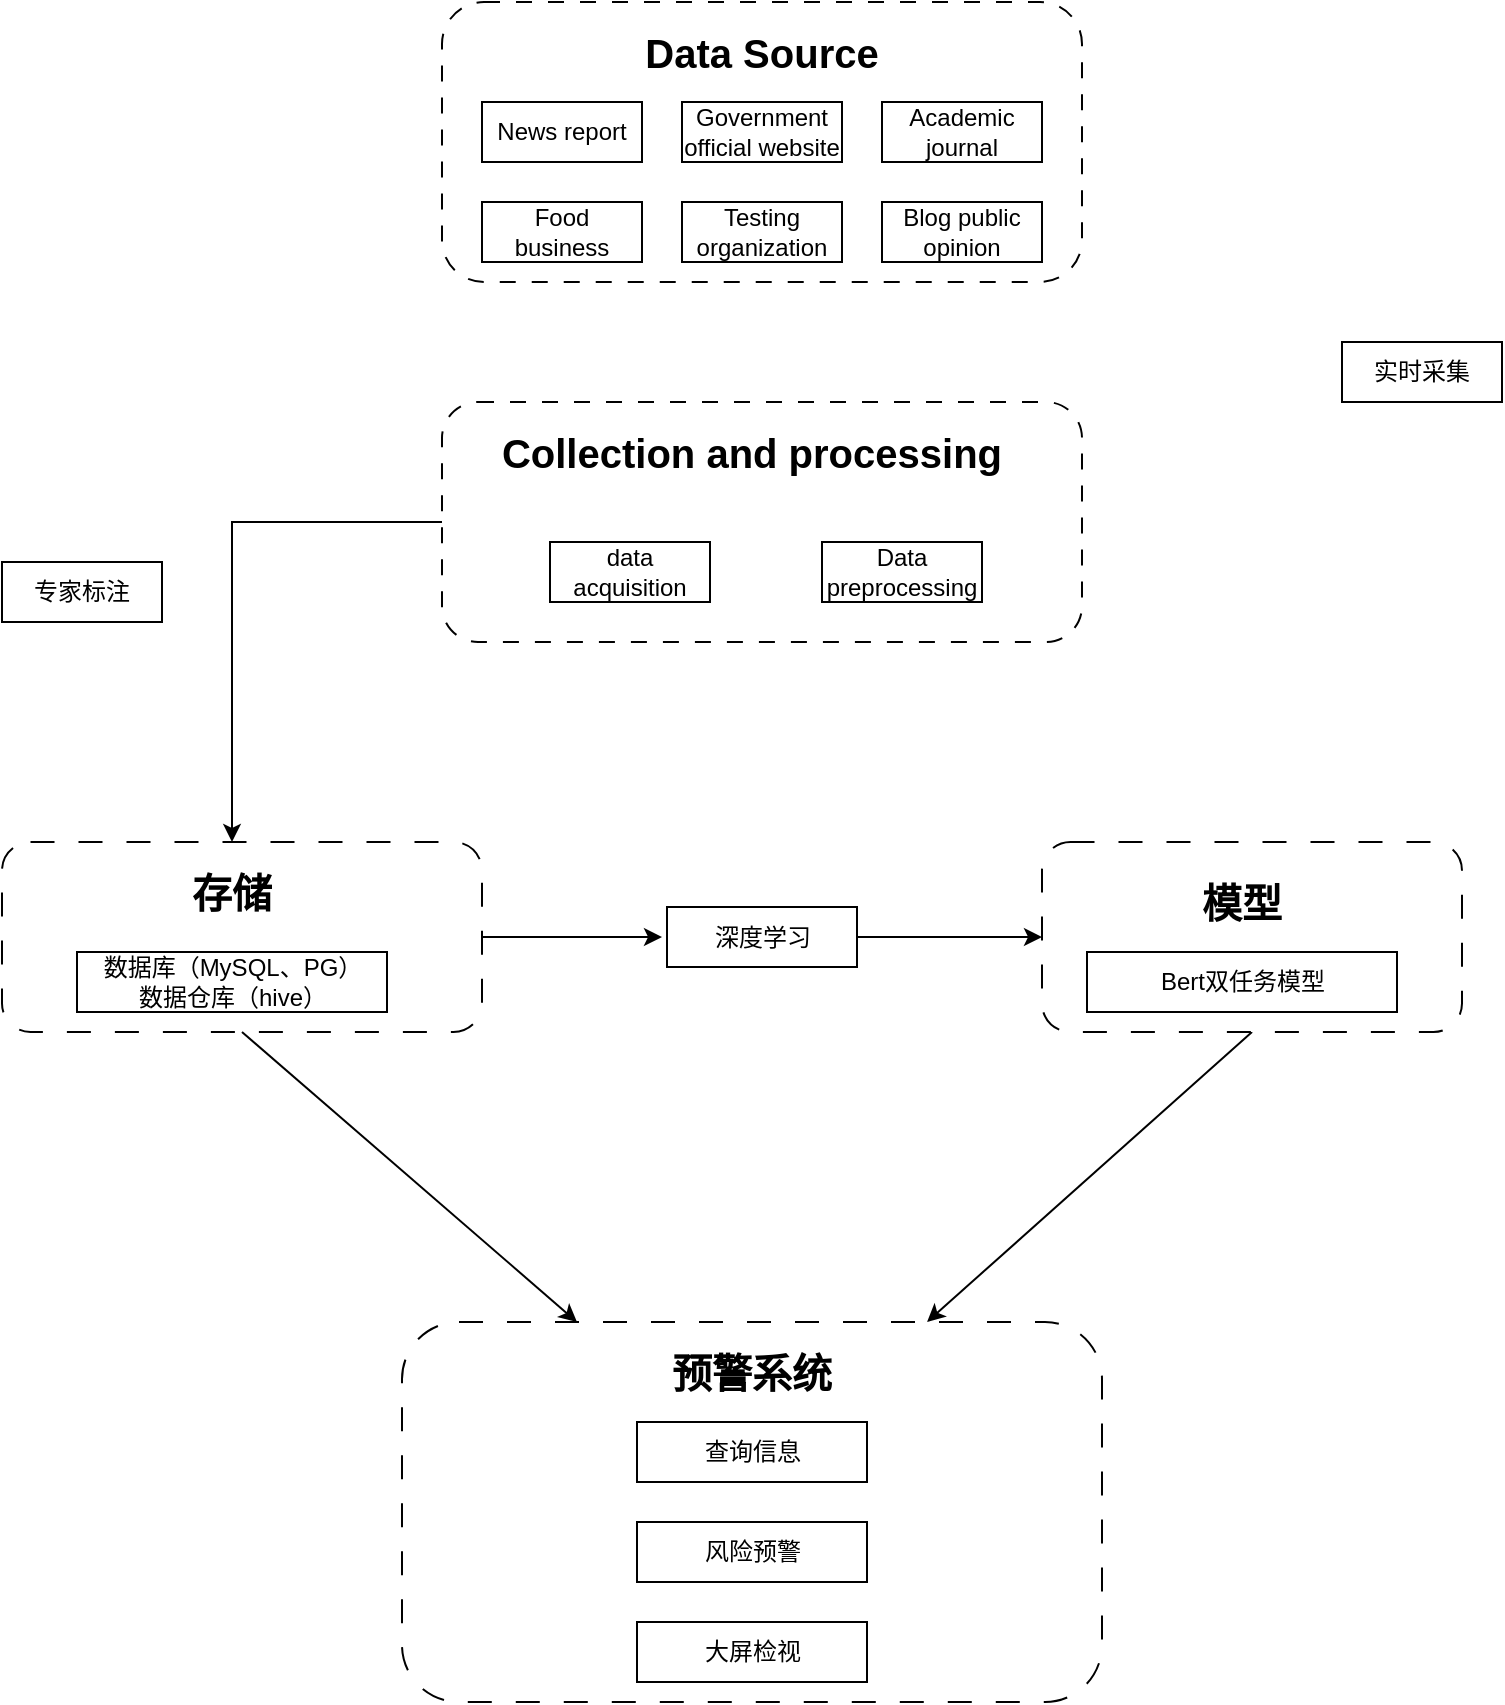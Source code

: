 <mxfile version="22.0.4" type="github">
  <diagram name="第 1 页" id="914V8sja4CJvC9ZfgKHP">
    <mxGraphModel dx="1008" dy="612" grid="1" gridSize="10" guides="1" tooltips="1" connect="1" arrows="1" fold="1" page="1" pageScale="1" pageWidth="827" pageHeight="1169" math="0" shadow="0">
      <root>
        <mxCell id="0" />
        <mxCell id="1" parent="0" />
        <mxCell id="tSgFQOaB9TfaK_oSHJal-1" value="" style="rounded=1;whiteSpace=wrap;html=1;dashed=1;dashPattern=8 8;" parent="1" vertex="1">
          <mxGeometry x="320" y="20" width="320" height="140" as="geometry" />
        </mxCell>
        <mxCell id="tSgFQOaB9TfaK_oSHJal-3" value="&lt;div style=&quot;font-size: 20px;&quot;&gt;&lt;font style=&quot;font-size: 20px;&quot;&gt;Data Source&lt;/font&gt;&lt;/div&gt;" style="text;html=1;strokeColor=none;fillColor=none;align=center;verticalAlign=middle;whiteSpace=wrap;rounded=0;fontStyle=1" parent="1" vertex="1">
          <mxGeometry x="400" y="20" width="160" height="50" as="geometry" />
        </mxCell>
        <mxCell id="tSgFQOaB9TfaK_oSHJal-4" value="News report" style="rounded=0;whiteSpace=wrap;html=1;" parent="1" vertex="1">
          <mxGeometry x="340" y="70" width="80" height="30" as="geometry" />
        </mxCell>
        <mxCell id="tSgFQOaB9TfaK_oSHJal-6" value="Government official website" style="rounded=0;whiteSpace=wrap;html=1;" parent="1" vertex="1">
          <mxGeometry x="440" y="70" width="80" height="30" as="geometry" />
        </mxCell>
        <mxCell id="tSgFQOaB9TfaK_oSHJal-7" value="Food business" style="rounded=0;whiteSpace=wrap;html=1;" parent="1" vertex="1">
          <mxGeometry x="340" y="120" width="80" height="30" as="geometry" />
        </mxCell>
        <mxCell id="tSgFQOaB9TfaK_oSHJal-8" value="Academic journal" style="rounded=0;whiteSpace=wrap;html=1;" parent="1" vertex="1">
          <mxGeometry x="540" y="70" width="80" height="30" as="geometry" />
        </mxCell>
        <mxCell id="tSgFQOaB9TfaK_oSHJal-9" value="Testing organization" style="rounded=0;whiteSpace=wrap;html=1;" parent="1" vertex="1">
          <mxGeometry x="440" y="120" width="80" height="30" as="geometry" />
        </mxCell>
        <mxCell id="tSgFQOaB9TfaK_oSHJal-10" value="&lt;div&gt;Blog public opinion&lt;/div&gt;" style="rounded=0;whiteSpace=wrap;html=1;" parent="1" vertex="1">
          <mxGeometry x="540" y="120" width="80" height="30" as="geometry" />
        </mxCell>
        <mxCell id="tSgFQOaB9TfaK_oSHJal-56" style="edgeStyle=orthogonalEdgeStyle;rounded=0;orthogonalLoop=1;jettySize=auto;html=1;entryX=0.5;entryY=0;entryDx=0;entryDy=0;" parent="1" source="tSgFQOaB9TfaK_oSHJal-11" target="tSgFQOaB9TfaK_oSHJal-24" edge="1">
          <mxGeometry relative="1" as="geometry" />
        </mxCell>
        <mxCell id="tSgFQOaB9TfaK_oSHJal-11" value="" style="rounded=1;whiteSpace=wrap;html=1;dashed=1;dashPattern=8 8;movable=1;resizable=1;rotatable=1;deletable=1;editable=1;locked=0;connectable=1;" parent="1" vertex="1">
          <mxGeometry x="320" y="220" width="320" height="120" as="geometry" />
        </mxCell>
        <mxCell id="tSgFQOaB9TfaK_oSHJal-12" value="&lt;div style=&quot;&quot;&gt;&lt;div style=&quot;&quot;&gt;&lt;font style=&quot;font-size: 20px;&quot;&gt;Collection and processing&lt;/font&gt;&lt;/div&gt;&lt;/div&gt;" style="text;html=1;strokeColor=none;fillColor=none;align=center;verticalAlign=middle;whiteSpace=wrap;rounded=0;fontStyle=1;movable=1;resizable=1;rotatable=1;deletable=1;editable=1;locked=0;connectable=1;" parent="1" vertex="1">
          <mxGeometry x="330" y="220" width="290" height="50" as="geometry" />
        </mxCell>
        <mxCell id="tSgFQOaB9TfaK_oSHJal-13" value="&lt;div&gt;data acquisition&lt;/div&gt;" style="rounded=0;whiteSpace=wrap;html=1;movable=1;resizable=1;rotatable=1;deletable=1;editable=1;locked=0;connectable=1;" parent="1" vertex="1">
          <mxGeometry x="374" y="290" width="80" height="30" as="geometry" />
        </mxCell>
        <mxCell id="tSgFQOaB9TfaK_oSHJal-14" value="&lt;div&gt;Data preprocessing&lt;/div&gt;" style="rounded=0;whiteSpace=wrap;html=1;movable=1;resizable=1;rotatable=1;deletable=1;editable=1;locked=0;connectable=1;" parent="1" vertex="1">
          <mxGeometry x="510" y="290" width="80" height="30" as="geometry" />
        </mxCell>
        <mxCell id="UhX6gxyfYK8tnjNSwVaa-3" style="edgeStyle=orthogonalEdgeStyle;rounded=0;orthogonalLoop=1;jettySize=auto;html=1;" edge="1" parent="1" source="tSgFQOaB9TfaK_oSHJal-23">
          <mxGeometry relative="1" as="geometry">
            <mxPoint x="430" y="487.5" as="targetPoint" />
          </mxGeometry>
        </mxCell>
        <mxCell id="tSgFQOaB9TfaK_oSHJal-23" value="" style="rounded=1;whiteSpace=wrap;html=1;strokeColor=default;dashed=1;dashPattern=12 12;" parent="1" vertex="1">
          <mxGeometry x="100" y="440" width="240" height="95" as="geometry" />
        </mxCell>
        <mxCell id="tSgFQOaB9TfaK_oSHJal-24" value="&lt;font style=&quot;font-size: 20px;&quot;&gt;存储&lt;/font&gt;" style="text;html=1;strokeColor=none;fillColor=none;align=center;verticalAlign=middle;whiteSpace=wrap;rounded=0;fontStyle=1" parent="1" vertex="1">
          <mxGeometry x="135" y="440" width="160" height="50" as="geometry" />
        </mxCell>
        <mxCell id="tSgFQOaB9TfaK_oSHJal-49" style="rounded=0;orthogonalLoop=1;jettySize=auto;html=1;entryX=0.25;entryY=0;entryDx=0;entryDy=0;exitX=0.5;exitY=1;exitDx=0;exitDy=0;" parent="1" source="tSgFQOaB9TfaK_oSHJal-23" target="tSgFQOaB9TfaK_oSHJal-47" edge="1">
          <mxGeometry relative="1" as="geometry" />
        </mxCell>
        <mxCell id="tSgFQOaB9TfaK_oSHJal-28" value="数据库（MySQL、PG）&lt;br&gt;数据仓库（hive）" style="rounded=0;whiteSpace=wrap;html=1;" parent="1" vertex="1">
          <mxGeometry x="137.5" y="495" width="155" height="30" as="geometry" />
        </mxCell>
        <mxCell id="tSgFQOaB9TfaK_oSHJal-48" style="rounded=0;orthogonalLoop=1;jettySize=auto;html=1;entryX=0.75;entryY=0;entryDx=0;entryDy=0;exitX=0.5;exitY=1;exitDx=0;exitDy=0;" parent="1" source="tSgFQOaB9TfaK_oSHJal-36" target="tSgFQOaB9TfaK_oSHJal-47" edge="1">
          <mxGeometry relative="1" as="geometry" />
        </mxCell>
        <mxCell id="tSgFQOaB9TfaK_oSHJal-36" value="" style="rounded=1;whiteSpace=wrap;html=1;strokeColor=default;dashed=1;dashPattern=12 12;" parent="1" vertex="1">
          <mxGeometry x="620" y="440" width="210" height="95" as="geometry" />
        </mxCell>
        <mxCell id="tSgFQOaB9TfaK_oSHJal-37" value="&lt;font style=&quot;font-size: 20px;&quot;&gt;模型&lt;/font&gt;" style="text;html=1;strokeColor=none;fillColor=none;align=center;verticalAlign=middle;whiteSpace=wrap;rounded=0;fontStyle=1" parent="1" vertex="1">
          <mxGeometry x="640" y="445" width="160" height="50" as="geometry" />
        </mxCell>
        <mxCell id="tSgFQOaB9TfaK_oSHJal-39" value="Bert双任务模型" style="rounded=0;whiteSpace=wrap;html=1;" parent="1" vertex="1">
          <mxGeometry x="642.5" y="495" width="155" height="30" as="geometry" />
        </mxCell>
        <mxCell id="tSgFQOaB9TfaK_oSHJal-47" value="" style="rounded=1;whiteSpace=wrap;html=1;strokeColor=default;dashed=1;dashPattern=12 12;" parent="1" vertex="1">
          <mxGeometry x="300" y="680" width="350" height="190" as="geometry" />
        </mxCell>
        <mxCell id="tSgFQOaB9TfaK_oSHJal-50" value="&lt;span style=&quot;font-size: 20px;&quot;&gt;预警系统&lt;/span&gt;" style="text;html=1;strokeColor=none;fillColor=none;align=center;verticalAlign=middle;whiteSpace=wrap;rounded=0;fontStyle=1" parent="1" vertex="1">
          <mxGeometry x="395" y="680" width="160" height="50" as="geometry" />
        </mxCell>
        <mxCell id="tSgFQOaB9TfaK_oSHJal-51" value="查询信息" style="rounded=0;whiteSpace=wrap;html=1;" parent="1" vertex="1">
          <mxGeometry x="417.5" y="730" width="115" height="30" as="geometry" />
        </mxCell>
        <mxCell id="tSgFQOaB9TfaK_oSHJal-52" value="风险预警" style="rounded=0;whiteSpace=wrap;html=1;" parent="1" vertex="1">
          <mxGeometry x="417.5" y="780" width="115" height="30" as="geometry" />
        </mxCell>
        <mxCell id="tSgFQOaB9TfaK_oSHJal-53" value="大屏检视" style="rounded=0;whiteSpace=wrap;html=1;" parent="1" vertex="1">
          <mxGeometry x="417.5" y="830" width="115" height="30" as="geometry" />
        </mxCell>
        <mxCell id="tSgFQOaB9TfaK_oSHJal-61" value="专家标注" style="rounded=0;whiteSpace=wrap;html=1;movable=1;resizable=1;rotatable=1;deletable=1;editable=1;locked=0;connectable=1;" parent="1" vertex="1">
          <mxGeometry x="100" y="300" width="80" height="30" as="geometry" />
        </mxCell>
        <mxCell id="UhX6gxyfYK8tnjNSwVaa-1" value="实时采集" style="rounded=0;whiteSpace=wrap;html=1;movable=1;resizable=1;rotatable=1;deletable=1;editable=1;locked=0;connectable=1;" vertex="1" parent="1">
          <mxGeometry x="770" y="190" width="80" height="30" as="geometry" />
        </mxCell>
        <mxCell id="UhX6gxyfYK8tnjNSwVaa-5" style="edgeStyle=orthogonalEdgeStyle;rounded=0;orthogonalLoop=1;jettySize=auto;html=1;entryX=0;entryY=0.5;entryDx=0;entryDy=0;" edge="1" parent="1" source="UhX6gxyfYK8tnjNSwVaa-2" target="tSgFQOaB9TfaK_oSHJal-36">
          <mxGeometry relative="1" as="geometry" />
        </mxCell>
        <mxCell id="UhX6gxyfYK8tnjNSwVaa-2" value="深度学习" style="rounded=0;whiteSpace=wrap;html=1;" vertex="1" parent="1">
          <mxGeometry x="432.5" y="472.5" width="95" height="30" as="geometry" />
        </mxCell>
      </root>
    </mxGraphModel>
  </diagram>
</mxfile>
